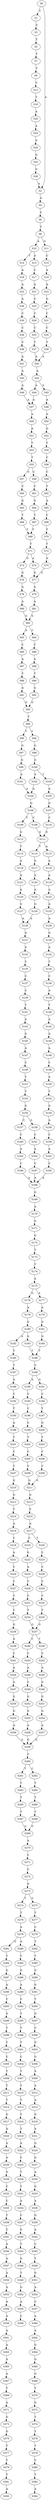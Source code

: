 strict digraph  {
	S0 -> S1 [ label = C ];
	S0 -> S2 [ label = A ];
	S1 -> S3 [ label = C ];
	S2 -> S4 [ label = A ];
	S3 -> S5 [ label = T ];
	S4 -> S6 [ label = C ];
	S5 -> S7 [ label = T ];
	S6 -> S8 [ label = T ];
	S7 -> S9 [ label = T ];
	S8 -> S10 [ label = A ];
	S8 -> S11 [ label = G ];
	S9 -> S12 [ label = C ];
	S10 -> S13 [ label = A ];
	S10 -> S14 [ label = T ];
	S11 -> S15 [ label = C ];
	S12 -> S16 [ label = T ];
	S13 -> S17 [ label = C ];
	S14 -> S18 [ label = A ];
	S15 -> S19 [ label = A ];
	S16 -> S20 [ label = A ];
	S17 -> S21 [ label = A ];
	S18 -> S22 [ label = A ];
	S19 -> S23 [ label = A ];
	S20 -> S24 [ label = A ];
	S21 -> S25 [ label = C ];
	S22 -> S26 [ label = A ];
	S23 -> S27 [ label = G ];
	S24 -> S28 [ label = G ];
	S25 -> S29 [ label = C ];
	S26 -> S30 [ label = C ];
	S27 -> S31 [ label = C ];
	S28 -> S32 [ label = G ];
	S29 -> S33 [ label = C ];
	S30 -> S34 [ label = C ];
	S31 -> S35 [ label = C ];
	S32 -> S36 [ label = G ];
	S33 -> S37 [ label = T ];
	S34 -> S38 [ label = C ];
	S35 -> S39 [ label = T ];
	S36 -> S2 [ label = A ];
	S37 -> S40 [ label = A ];
	S38 -> S41 [ label = A ];
	S39 -> S40 [ label = A ];
	S40 -> S42 [ label = A ];
	S41 -> S43 [ label = A ];
	S42 -> S44 [ label = A ];
	S42 -> S45 [ label = G ];
	S43 -> S46 [ label = A ];
	S44 -> S47 [ label = A ];
	S45 -> S48 [ label = A ];
	S46 -> S47 [ label = A ];
	S47 -> S49 [ label = A ];
	S48 -> S50 [ label = A ];
	S49 -> S51 [ label = A ];
	S50 -> S52 [ label = G ];
	S51 -> S53 [ label = T ];
	S52 -> S54 [ label = T ];
	S53 -> S55 [ label = T ];
	S54 -> S56 [ label = C ];
	S55 -> S57 [ label = G ];
	S55 -> S58 [ label = C ];
	S56 -> S59 [ label = C ];
	S57 -> S60 [ label = C ];
	S58 -> S61 [ label = C ];
	S59 -> S62 [ label = T ];
	S60 -> S63 [ label = G ];
	S61 -> S64 [ label = G ];
	S62 -> S65 [ label = A ];
	S63 -> S66 [ label = T ];
	S64 -> S67 [ label = T ];
	S65 -> S68 [ label = C ];
	S66 -> S69 [ label = T ];
	S67 -> S69 [ label = T ];
	S68 -> S70 [ label = T ];
	S69 -> S71 [ label = T ];
	S70 -> S72 [ label = T ];
	S71 -> S73 [ label = G ];
	S71 -> S74 [ label = A ];
	S72 -> S75 [ label = A ];
	S73 -> S76 [ label = G ];
	S74 -> S77 [ label = G ];
	S75 -> S77 [ label = G ];
	S76 -> S78 [ label = G ];
	S77 -> S79 [ label = G ];
	S78 -> S80 [ label = A ];
	S79 -> S81 [ label = A ];
	S80 -> S82 [ label = G ];
	S81 -> S82 [ label = G ];
	S82 -> S83 [ label = A ];
	S82 -> S84 [ label = C ];
	S83 -> S85 [ label = C ];
	S84 -> S86 [ label = T ];
	S85 -> S87 [ label = A ];
	S86 -> S88 [ label = A ];
	S87 -> S89 [ label = T ];
	S88 -> S90 [ label = T ];
	S89 -> S91 [ label = G ];
	S90 -> S92 [ label = G ];
	S91 -> S93 [ label = G ];
	S92 -> S93 [ label = G ];
	S93 -> S94 [ label = T ];
	S94 -> S95 [ label = T ];
	S94 -> S96 [ label = C ];
	S95 -> S97 [ label = G ];
	S96 -> S98 [ label = G ];
	S97 -> S99 [ label = G ];
	S98 -> S100 [ label = G ];
	S99 -> S101 [ label = A ];
	S100 -> S102 [ label = A ];
	S100 -> S103 [ label = T ];
	S101 -> S104 [ label = A ];
	S102 -> S104 [ label = A ];
	S103 -> S105 [ label = A ];
	S104 -> S106 [ label = G ];
	S105 -> S107 [ label = G ];
	S106 -> S108 [ label = C ];
	S106 -> S109 [ label = T ];
	S107 -> S110 [ label = C ];
	S108 -> S111 [ label = G ];
	S109 -> S112 [ label = G ];
	S110 -> S111 [ label = G ];
	S111 -> S113 [ label = A ];
	S111 -> S114 [ label = T ];
	S112 -> S115 [ label = T ];
	S113 -> S116 [ label = A ];
	S114 -> S117 [ label = G ];
	S115 -> S118 [ label = A ];
	S116 -> S119 [ label = A ];
	S117 -> S120 [ label = A ];
	S118 -> S121 [ label = A ];
	S119 -> S122 [ label = A ];
	S120 -> S123 [ label = A ];
	S121 -> S124 [ label = A ];
	S122 -> S125 [ label = A ];
	S123 -> S126 [ label = G ];
	S124 -> S127 [ label = G ];
	S125 -> S128 [ label = A ];
	S126 -> S129 [ label = A ];
	S127 -> S129 [ label = A ];
	S128 -> S130 [ label = G ];
	S129 -> S131 [ label = G ];
	S130 -> S132 [ label = A ];
	S131 -> S133 [ label = G ];
	S132 -> S134 [ label = T ];
	S133 -> S135 [ label = T ];
	S134 -> S136 [ label = C ];
	S135 -> S137 [ label = C ];
	S136 -> S138 [ label = A ];
	S137 -> S139 [ label = C ];
	S138 -> S140 [ label = T ];
	S139 -> S141 [ label = T ];
	S140 -> S142 [ label = A ];
	S141 -> S143 [ label = A ];
	S142 -> S144 [ label = A ];
	S143 -> S145 [ label = G ];
	S144 -> S146 [ label = A ];
	S145 -> S147 [ label = A ];
	S146 -> S148 [ label = C ];
	S147 -> S149 [ label = C ];
	S148 -> S150 [ label = A ];
	S149 -> S151 [ label = T ];
	S150 -> S152 [ label = T ];
	S151 -> S153 [ label = T ];
	S152 -> S154 [ label = G ];
	S153 -> S155 [ label = G ];
	S154 -> S156 [ label = A ];
	S155 -> S157 [ label = C ];
	S155 -> S158 [ label = G ];
	S156 -> S159 [ label = C ];
	S157 -> S160 [ label = C ];
	S158 -> S161 [ label = C ];
	S159 -> S162 [ label = A ];
	S160 -> S163 [ label = A ];
	S161 -> S164 [ label = A ];
	S162 -> S165 [ label = C ];
	S163 -> S166 [ label = C ];
	S164 -> S167 [ label = C ];
	S165 -> S168 [ label = A ];
	S166 -> S168 [ label = A ];
	S167 -> S168 [ label = A ];
	S168 -> S169 [ label = G ];
	S169 -> S170 [ label = A ];
	S170 -> S171 [ label = G ];
	S171 -> S172 [ label = G ];
	S172 -> S173 [ label = T ];
	S173 -> S174 [ label = T ];
	S174 -> S175 [ label = A ];
	S175 -> S176 [ label = G ];
	S175 -> S177 [ label = A ];
	S176 -> S178 [ label = A ];
	S177 -> S179 [ label = A ];
	S178 -> S180 [ label = G ];
	S179 -> S181 [ label = G ];
	S180 -> S182 [ label = A ];
	S180 -> S183 [ label = G ];
	S181 -> S184 [ label = G ];
	S182 -> S185 [ label = T ];
	S183 -> S186 [ label = T ];
	S184 -> S186 [ label = T ];
	S185 -> S187 [ label = T ];
	S186 -> S188 [ label = C ];
	S187 -> S189 [ label = A ];
	S188 -> S190 [ label = A ];
	S188 -> S191 [ label = G ];
	S189 -> S192 [ label = C ];
	S190 -> S193 [ label = C ];
	S191 -> S194 [ label = C ];
	S192 -> S195 [ label = T ];
	S193 -> S196 [ label = C ];
	S194 -> S197 [ label = T ];
	S195 -> S198 [ label = A ];
	S196 -> S199 [ label = C ];
	S197 -> S200 [ label = G ];
	S198 -> S201 [ label = T ];
	S199 -> S202 [ label = T ];
	S200 -> S203 [ label = T ];
	S201 -> S204 [ label = C ];
	S202 -> S205 [ label = C ];
	S203 -> S206 [ label = C ];
	S204 -> S207 [ label = T ];
	S205 -> S208 [ label = C ];
	S206 -> S209 [ label = C ];
	S207 -> S210 [ label = G ];
	S208 -> S211 [ label = G ];
	S209 -> S211 [ label = G ];
	S210 -> S212 [ label = G ];
	S211 -> S213 [ label = G ];
	S212 -> S214 [ label = T ];
	S213 -> S215 [ label = C ];
	S214 -> S216 [ label = A ];
	S215 -> S217 [ label = A ];
	S216 -> S218 [ label = C ];
	S217 -> S219 [ label = C ];
	S217 -> S220 [ label = T ];
	S218 -> S221 [ label = A ];
	S219 -> S222 [ label = G ];
	S220 -> S223 [ label = C ];
	S221 -> S224 [ label = C ];
	S222 -> S225 [ label = A ];
	S223 -> S226 [ label = C ];
	S224 -> S227 [ label = C ];
	S225 -> S228 [ label = C ];
	S226 -> S229 [ label = C ];
	S227 -> S230 [ label = C ];
	S228 -> S231 [ label = C ];
	S229 -> S232 [ label = C ];
	S230 -> S233 [ label = C ];
	S231 -> S234 [ label = T ];
	S232 -> S235 [ label = T ];
	S233 -> S236 [ label = G ];
	S234 -> S237 [ label = G ];
	S235 -> S237 [ label = G ];
	S236 -> S238 [ label = A ];
	S237 -> S239 [ label = T ];
	S237 -> S240 [ label = C ];
	S238 -> S241 [ label = C ];
	S239 -> S242 [ label = C ];
	S240 -> S243 [ label = C ];
	S241 -> S244 [ label = A ];
	S242 -> S245 [ label = A ];
	S243 -> S246 [ label = A ];
	S244 -> S247 [ label = A ];
	S245 -> S248 [ label = G ];
	S246 -> S249 [ label = C ];
	S247 -> S250 [ label = G ];
	S248 -> S251 [ label = G ];
	S249 -> S252 [ label = G ];
	S250 -> S253 [ label = G ];
	S251 -> S254 [ label = G ];
	S252 -> S255 [ label = G ];
	S253 -> S256 [ label = A ];
	S254 -> S257 [ label = A ];
	S255 -> S258 [ label = A ];
	S256 -> S259 [ label = G ];
	S257 -> S259 [ label = G ];
	S258 -> S259 [ label = G ];
	S259 -> S260 [ label = C ];
	S260 -> S261 [ label = T ];
	S260 -> S262 [ label = C ];
	S261 -> S263 [ label = T ];
	S262 -> S264 [ label = T ];
	S263 -> S265 [ label = T ];
	S264 -> S266 [ label = T ];
	S265 -> S267 [ label = T ];
	S266 -> S268 [ label = T ];
	S267 -> S269 [ label = G ];
	S268 -> S269 [ label = G ];
	S269 -> S270 [ label = A ];
	S270 -> S271 [ label = C ];
	S271 -> S272 [ label = C ];
	S272 -> S273 [ label = G ];
	S273 -> S274 [ label = T ];
	S273 -> S275 [ label = G ];
	S274 -> S276 [ label = T ];
	S275 -> S277 [ label = T ];
	S276 -> S278 [ label = A ];
	S277 -> S279 [ label = C ];
	S278 -> S280 [ label = A ];
	S278 -> S281 [ label = G ];
	S279 -> S282 [ label = T ];
	S280 -> S283 [ label = C ];
	S281 -> S284 [ label = T ];
	S282 -> S285 [ label = T ];
	S283 -> S286 [ label = G ];
	S284 -> S287 [ label = G ];
	S285 -> S288 [ label = G ];
	S286 -> S289 [ label = A ];
	S287 -> S290 [ label = A ];
	S288 -> S291 [ label = G ];
	S289 -> S292 [ label = C ];
	S290 -> S293 [ label = C ];
	S291 -> S294 [ label = T ];
	S292 -> S295 [ label = T ];
	S293 -> S296 [ label = G ];
	S294 -> S297 [ label = G ];
	S295 -> S298 [ label = T ];
	S296 -> S299 [ label = T ];
	S297 -> S300 [ label = C ];
	S298 -> S301 [ label = T ];
	S299 -> S302 [ label = T ];
	S300 -> S303 [ label = G ];
	S301 -> S304 [ label = C ];
	S302 -> S305 [ label = C ];
	S303 -> S306 [ label = G ];
	S304 -> S307 [ label = T ];
	S305 -> S308 [ label = T ];
	S306 -> S309 [ label = A ];
	S307 -> S310 [ label = T ];
	S308 -> S311 [ label = T ];
	S309 -> S312 [ label = A ];
	S310 -> S313 [ label = T ];
	S311 -> S314 [ label = T ];
	S312 -> S315 [ label = A ];
	S313 -> S316 [ label = T ];
	S314 -> S317 [ label = G ];
	S315 -> S318 [ label = G ];
	S316 -> S319 [ label = T ];
	S317 -> S320 [ label = A ];
	S318 -> S321 [ label = A ];
	S319 -> S322 [ label = A ];
	S320 -> S323 [ label = A ];
	S321 -> S324 [ label = G ];
	S322 -> S325 [ label = C ];
	S323 -> S326 [ label = A ];
	S324 -> S327 [ label = G ];
	S325 -> S328 [ label = T ];
	S326 -> S329 [ label = G ];
	S327 -> S330 [ label = A ];
	S328 -> S331 [ label = T ];
	S329 -> S332 [ label = C ];
	S330 -> S333 [ label = G ];
	S331 -> S334 [ label = A ];
	S332 -> S335 [ label = C ];
	S333 -> S336 [ label = A ];
	S334 -> S337 [ label = C ];
	S335 -> S338 [ label = T ];
	S336 -> S339 [ label = G ];
	S337 -> S340 [ label = G ];
	S338 -> S341 [ label = T ];
	S339 -> S342 [ label = A ];
	S340 -> S343 [ label = T ];
	S341 -> S344 [ label = A ];
	S342 -> S345 [ label = C ];
	S343 -> S346 [ label = G ];
	S344 -> S347 [ label = A ];
	S345 -> S348 [ label = T ];
	S346 -> S349 [ label = T ];
	S347 -> S350 [ label = A ];
	S348 -> S351 [ label = G ];
	S349 -> S352 [ label = G ];
	S350 -> S353 [ label = A ];
	S351 -> S354 [ label = A ];
	S352 -> S355 [ label = A ];
	S353 -> S356 [ label = A ];
	S354 -> S357 [ label = C ];
	S355 -> S358 [ label = C ];
	S356 -> S359 [ label = A ];
	S357 -> S360 [ label = A ];
	S359 -> S361 [ label = A ];
	S360 -> S362 [ label = A ];
	S361 -> S363 [ label = A ];
	S362 -> S364 [ label = G ];
	S363 -> S365 [ label = A ];
	S364 -> S366 [ label = G ];
	S365 -> S367 [ label = A ];
	S366 -> S368 [ label = G ];
	S367 -> S369 [ label = T ];
	S368 -> S370 [ label = T ];
	S369 -> S371 [ label = A ];
	S370 -> S372 [ label = G ];
	S371 -> S373 [ label = G ];
	S372 -> S374 [ label = T ];
	S373 -> S375 [ label = G ];
	S374 -> S376 [ label = T ];
	S375 -> S377 [ label = T ];
	S376 -> S378 [ label = T ];
	S377 -> S379 [ label = T ];
	S378 -> S380 [ label = C ];
	S379 -> S381 [ label = T ];
	S380 -> S382 [ label = T ];
	S381 -> S383 [ label = A ];
	S382 -> S384 [ label = A ];
}
